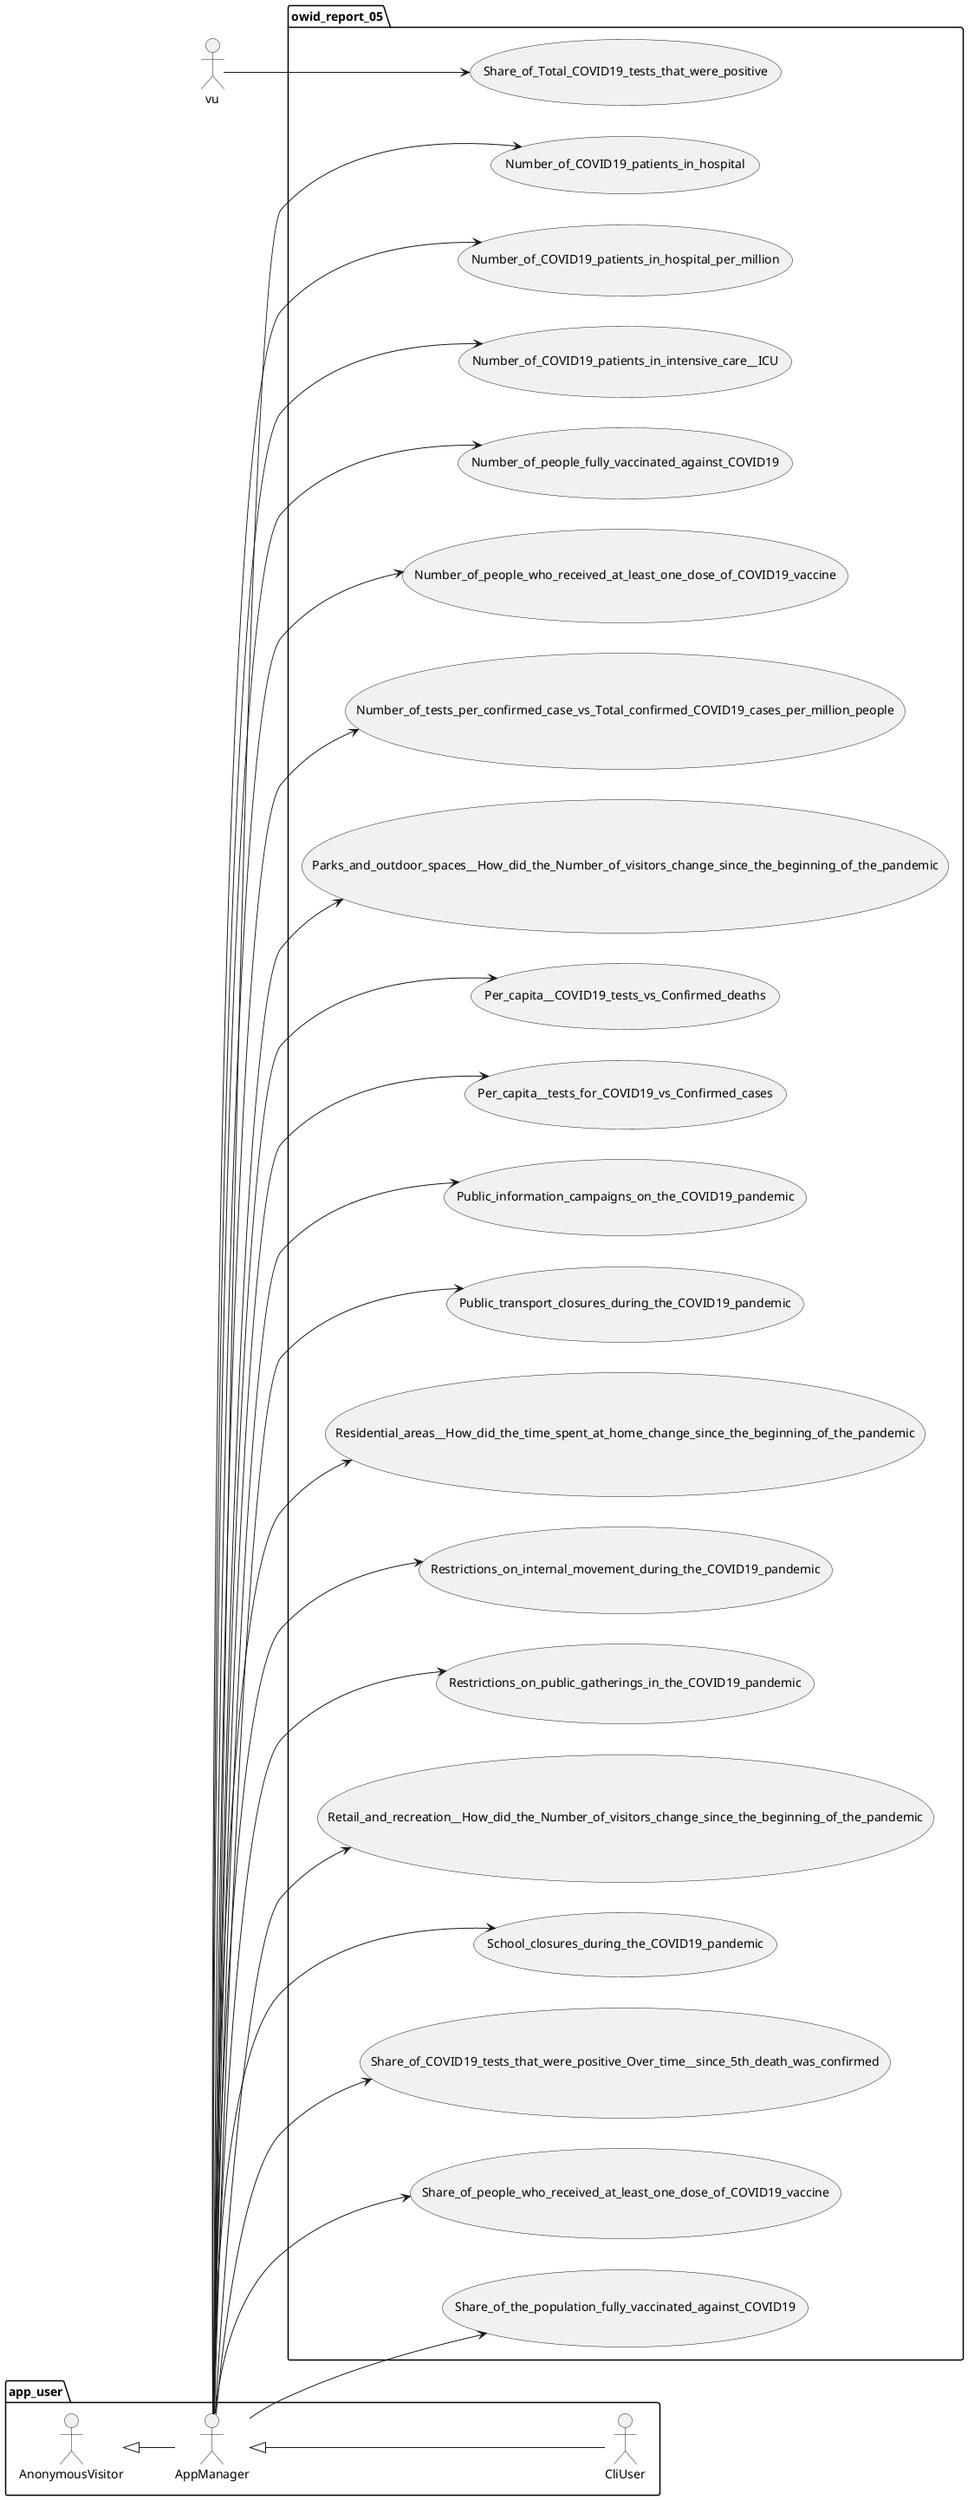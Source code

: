 @startuml
left to right direction

package app_user {
	actor AnonymousVisitor as av
	actor AppManager as am
	actor CliUser as cu

	av <|-- am
	am <|-- cu
}

package owid_report_05 {
    usecase Number_of_COVID19_patients_in_hospital as UC280
    usecase Number_of_COVID19_patients_in_hospital_per_million as UC281
    usecase Number_of_COVID19_patients_in_intensive_care__ICU as UC282
    usecase Number_of_people_fully_vaccinated_against_COVID19 as UC283
    usecase Number_of_people_who_received_at_least_one_dose_of_COVID19_vaccine as UC284
    usecase Number_of_tests_per_confirmed_case_vs_Total_confirmed_COVID19_cases_per_million_people as UC285
    usecase Parks_and_outdoor_spaces__How_did_the_Number_of_visitors_change_since_the_beginning_of_the_pandemic as UC286
    usecase Per_capita__COVID19_tests_vs_Confirmed_deaths as UC287
    usecase Per_capita__tests_for_COVID19_vs_Confirmed_cases as UC288
    usecase Public_information_campaigns_on_the_COVID19_pandemic as UC289
    usecase Public_transport_closures_during_the_COVID19_pandemic as UC290
    usecase Residential_areas__How_did_the_time_spent_at_home_change_since_the_beginning_of_the_pandemic as UC291
    usecase Restrictions_on_internal_movement_during_the_COVID19_pandemic as UC292
    usecase Restrictions_on_public_gatherings_in_the_COVID19_pandemic as UC293
    usecase Retail_and_recreation__How_did_the_Number_of_visitors_change_since_the_beginning_of_the_pandemic as UC294
    usecase School_closures_during_the_COVID19_pandemic as UC295
    usecase Share_of_COVID19_tests_that_were_positive_Over_time__since_5th_death_was_confirmed as UC296
    usecase Share_of_people_who_received_at_least_one_dose_of_COVID19_vaccine as UC297
    usecase Share_of_the_population_fully_vaccinated_against_COVID19 as UC298
    usecase Share_of_Total_COVID19_tests_that_were_positive as UC299
}
am --> UC280
am --> UC281
am --> UC282
am --> UC283
am --> UC284
am --> UC285
am --> UC286
am --> UC287
am --> UC288
am --> UC289
am --> UC290
am --> UC291
am --> UC292
am --> UC293
am --> UC294
am --> UC295
am --> UC296
am --> UC297
am --> UC298
vu --> UC299
@enduml
